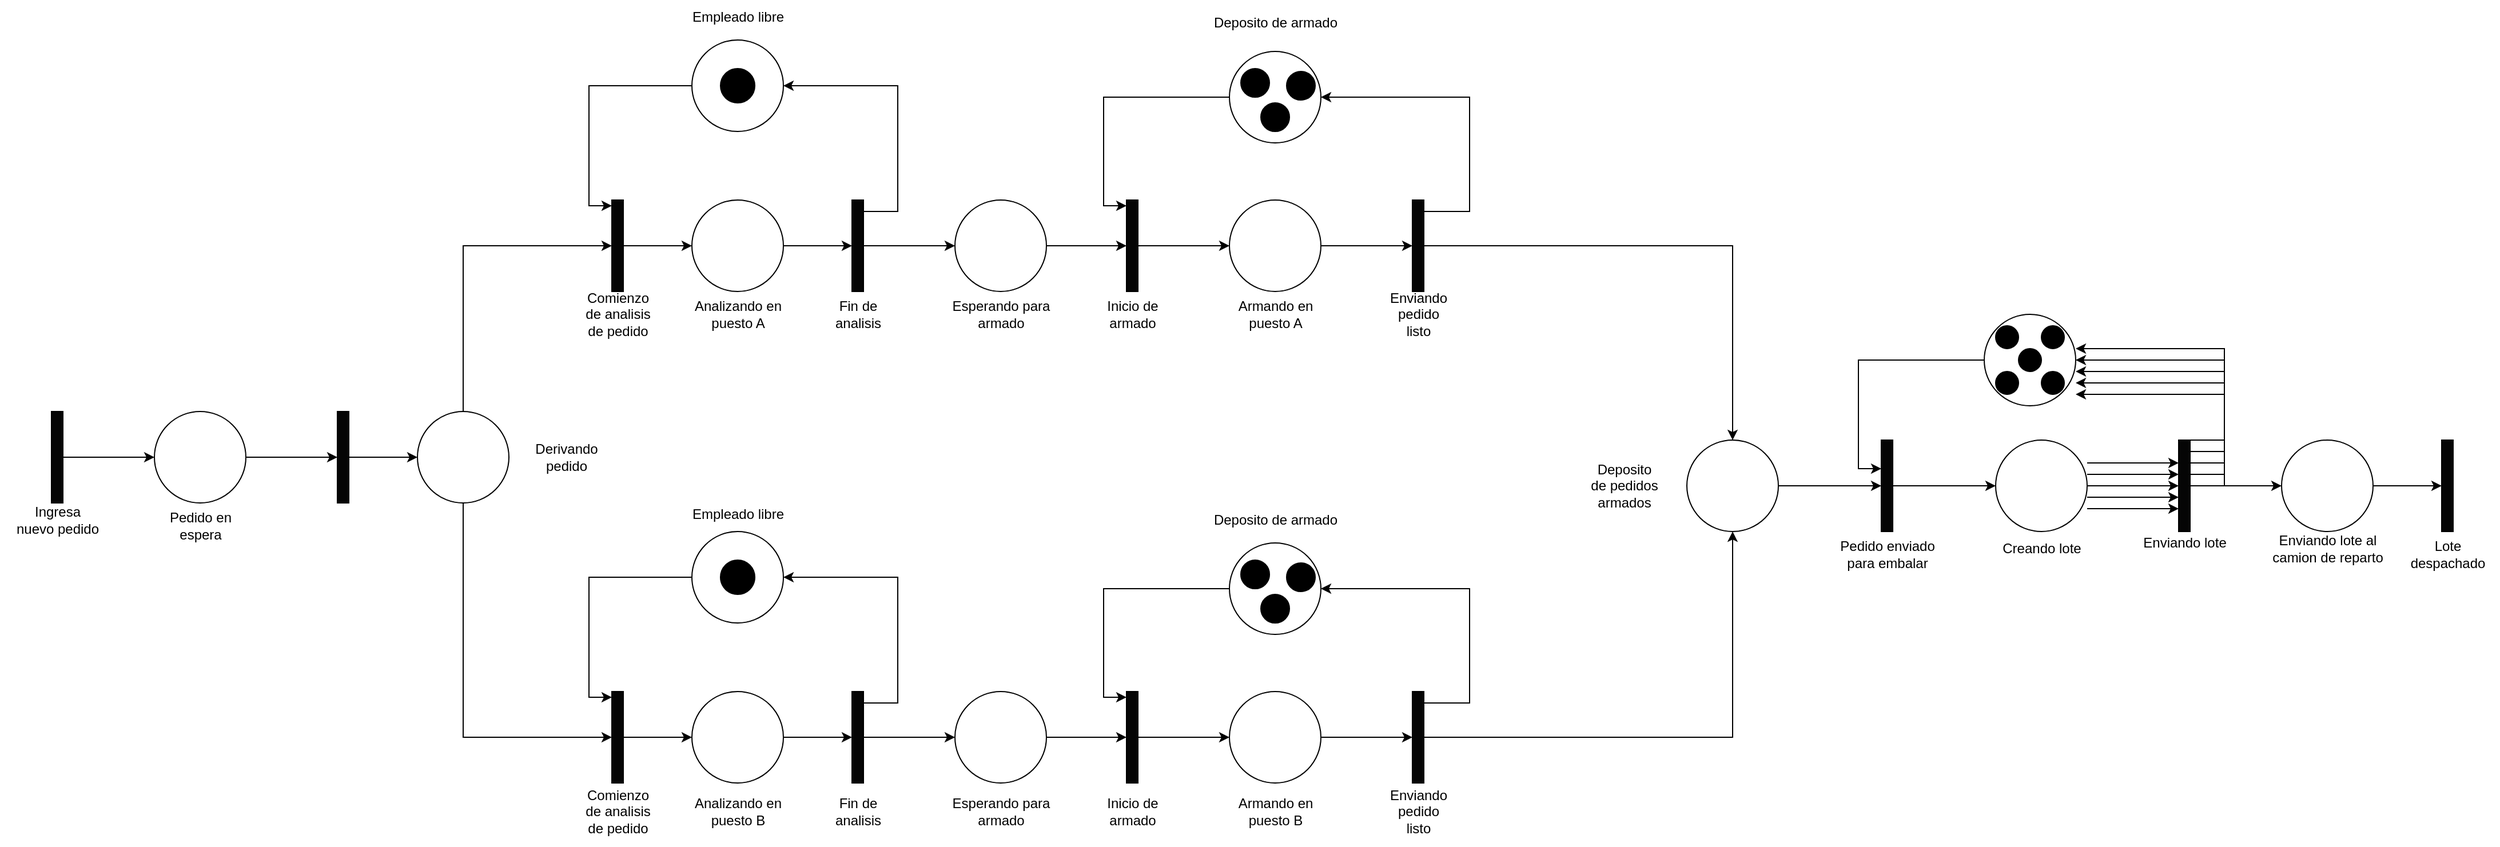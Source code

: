 <mxfile version="24.8.3">
  <diagram name="Page-1" id="ZLIr2dGa3FI1vkI3QF5f">
    <mxGraphModel dx="2607" dy="1318" grid="1" gridSize="10" guides="1" tooltips="1" connect="1" arrows="1" fold="1" page="1" pageScale="1" pageWidth="1400" pageHeight="850" math="0" shadow="0">
      <root>
        <mxCell id="0" />
        <mxCell id="1" parent="0" />
        <mxCell id="7lzFp0Yg2v_CefDAZ_hL-3" value="" style="edgeStyle=orthogonalEdgeStyle;rounded=0;orthogonalLoop=1;jettySize=auto;html=1;curved=0;" edge="1" parent="1" source="7lzFp0Yg2v_CefDAZ_hL-1" target="7lzFp0Yg2v_CefDAZ_hL-2">
          <mxGeometry relative="1" as="geometry" />
        </mxCell>
        <mxCell id="7lzFp0Yg2v_CefDAZ_hL-1" value="" style="html=1;points=[[0,0,0,0,5],[0,1,0,0,-5],[1,0,0,0,5],[1,1,0,0,-5]];perimeter=orthogonalPerimeter;outlineConnect=0;targetShapes=umlLifeline;portConstraint=eastwest;newEdgeStyle={&quot;curved&quot;:0,&quot;rounded&quot;:0};fillColor=#050505;" vertex="1" parent="1">
          <mxGeometry x="365" y="410" width="10" height="80" as="geometry" />
        </mxCell>
        <mxCell id="7lzFp0Yg2v_CefDAZ_hL-5" value="" style="edgeStyle=orthogonalEdgeStyle;rounded=0;orthogonalLoop=1;jettySize=auto;html=1;" edge="1" parent="1" source="7lzFp0Yg2v_CefDAZ_hL-2" target="7lzFp0Yg2v_CefDAZ_hL-4">
          <mxGeometry relative="1" as="geometry" />
        </mxCell>
        <mxCell id="7lzFp0Yg2v_CefDAZ_hL-2" value="" style="ellipse;whiteSpace=wrap;html=1;aspect=fixed;" vertex="1" parent="1">
          <mxGeometry x="455" y="410" width="80" height="80" as="geometry" />
        </mxCell>
        <mxCell id="7lzFp0Yg2v_CefDAZ_hL-9" value="" style="edgeStyle=orthogonalEdgeStyle;rounded=0;orthogonalLoop=1;jettySize=auto;html=1;curved=0;" edge="1" parent="1" source="7lzFp0Yg2v_CefDAZ_hL-4" target="7lzFp0Yg2v_CefDAZ_hL-6">
          <mxGeometry relative="1" as="geometry" />
        </mxCell>
        <mxCell id="7lzFp0Yg2v_CefDAZ_hL-4" value="" style="html=1;points=[[0,0,0,0,5],[0,1,0,0,-5],[1,0,0,0,5],[1,1,0,0,-5]];perimeter=orthogonalPerimeter;outlineConnect=0;targetShapes=umlLifeline;portConstraint=eastwest;newEdgeStyle={&quot;curved&quot;:0,&quot;rounded&quot;:0};fillColor=#050505;" vertex="1" parent="1">
          <mxGeometry x="615" y="410" width="10" height="80" as="geometry" />
        </mxCell>
        <mxCell id="7lzFp0Yg2v_CefDAZ_hL-109" style="edgeStyle=orthogonalEdgeStyle;rounded=0;orthogonalLoop=1;jettySize=auto;html=1;" edge="1" parent="1" source="7lzFp0Yg2v_CefDAZ_hL-6" target="7lzFp0Yg2v_CefDAZ_hL-45">
          <mxGeometry relative="1" as="geometry" />
        </mxCell>
        <mxCell id="7lzFp0Yg2v_CefDAZ_hL-110" style="edgeStyle=orthogonalEdgeStyle;rounded=0;orthogonalLoop=1;jettySize=auto;html=1;" edge="1" parent="1" source="7lzFp0Yg2v_CefDAZ_hL-6" target="7lzFp0Yg2v_CefDAZ_hL-11">
          <mxGeometry relative="1" as="geometry" />
        </mxCell>
        <mxCell id="7lzFp0Yg2v_CefDAZ_hL-6" value="" style="ellipse;whiteSpace=wrap;html=1;aspect=fixed;" vertex="1" parent="1">
          <mxGeometry x="685" y="410" width="80" height="80" as="geometry" />
        </mxCell>
        <mxCell id="7lzFp0Yg2v_CefDAZ_hL-10" value="" style="edgeStyle=orthogonalEdgeStyle;rounded=0;orthogonalLoop=1;jettySize=auto;html=1;curved=0;" edge="1" parent="1" source="7lzFp0Yg2v_CefDAZ_hL-11" target="7lzFp0Yg2v_CefDAZ_hL-12">
          <mxGeometry relative="1" as="geometry" />
        </mxCell>
        <mxCell id="7lzFp0Yg2v_CefDAZ_hL-11" value="" style="html=1;points=[[0,0,0,0,5],[0,1,0,0,-5],[1,0,0,0,5],[1,1,0,0,-5]];perimeter=orthogonalPerimeter;outlineConnect=0;targetShapes=umlLifeline;portConstraint=eastwest;newEdgeStyle={&quot;curved&quot;:0,&quot;rounded&quot;:0};fillColor=#050505;" vertex="1" parent="1">
          <mxGeometry x="855" y="225" width="10" height="80" as="geometry" />
        </mxCell>
        <mxCell id="7lzFp0Yg2v_CefDAZ_hL-20" value="" style="edgeStyle=orthogonalEdgeStyle;rounded=0;orthogonalLoop=1;jettySize=auto;html=1;" edge="1" parent="1" source="7lzFp0Yg2v_CefDAZ_hL-12" target="7lzFp0Yg2v_CefDAZ_hL-19">
          <mxGeometry relative="1" as="geometry" />
        </mxCell>
        <mxCell id="7lzFp0Yg2v_CefDAZ_hL-12" value="" style="ellipse;whiteSpace=wrap;html=1;aspect=fixed;" vertex="1" parent="1">
          <mxGeometry x="925" y="225" width="80" height="80" as="geometry" />
        </mxCell>
        <mxCell id="7lzFp0Yg2v_CefDAZ_hL-23" style="edgeStyle=orthogonalEdgeStyle;rounded=0;orthogonalLoop=1;jettySize=auto;html=1;curved=0;entryX=1;entryY=0.5;entryDx=0;entryDy=0;" edge="1" parent="1" source="7lzFp0Yg2v_CefDAZ_hL-19" target="7lzFp0Yg2v_CefDAZ_hL-21">
          <mxGeometry relative="1" as="geometry">
            <Array as="points">
              <mxPoint x="1105" y="235" />
              <mxPoint x="1105" y="125" />
            </Array>
          </mxGeometry>
        </mxCell>
        <mxCell id="7lzFp0Yg2v_CefDAZ_hL-26" value="" style="edgeStyle=orthogonalEdgeStyle;rounded=0;orthogonalLoop=1;jettySize=auto;html=1;curved=0;" edge="1" parent="1" source="7lzFp0Yg2v_CefDAZ_hL-19" target="7lzFp0Yg2v_CefDAZ_hL-25">
          <mxGeometry relative="1" as="geometry" />
        </mxCell>
        <mxCell id="7lzFp0Yg2v_CefDAZ_hL-19" value="" style="html=1;points=[[0,0,0,0,5],[0,1,0,0,-5],[1,0,0,0,5],[1,1,0,0,-5]];perimeter=orthogonalPerimeter;outlineConnect=0;targetShapes=umlLifeline;portConstraint=eastwest;newEdgeStyle={&quot;curved&quot;:0,&quot;rounded&quot;:0};fillColor=#050505;" vertex="1" parent="1">
          <mxGeometry x="1065" y="225" width="10" height="80" as="geometry" />
        </mxCell>
        <mxCell id="7lzFp0Yg2v_CefDAZ_hL-21" value="" style="ellipse;whiteSpace=wrap;html=1;aspect=fixed;" vertex="1" parent="1">
          <mxGeometry x="925" y="85" width="80" height="80" as="geometry" />
        </mxCell>
        <mxCell id="7lzFp0Yg2v_CefDAZ_hL-22" value="" style="ellipse;whiteSpace=wrap;html=1;aspect=fixed;fillColor=#000000;" vertex="1" parent="1">
          <mxGeometry x="950" y="110" width="30" height="30" as="geometry" />
        </mxCell>
        <mxCell id="7lzFp0Yg2v_CefDAZ_hL-24" style="edgeStyle=orthogonalEdgeStyle;rounded=0;orthogonalLoop=1;jettySize=auto;html=1;entryX=0;entryY=0;entryDx=0;entryDy=5;entryPerimeter=0;" edge="1" parent="1" source="7lzFp0Yg2v_CefDAZ_hL-21" target="7lzFp0Yg2v_CefDAZ_hL-11">
          <mxGeometry relative="1" as="geometry">
            <Array as="points">
              <mxPoint x="835" y="125" />
              <mxPoint x="835" y="230" />
            </Array>
          </mxGeometry>
        </mxCell>
        <mxCell id="7lzFp0Yg2v_CefDAZ_hL-28" value="" style="edgeStyle=orthogonalEdgeStyle;rounded=0;orthogonalLoop=1;jettySize=auto;html=1;" edge="1" parent="1" source="7lzFp0Yg2v_CefDAZ_hL-25" target="7lzFp0Yg2v_CefDAZ_hL-27">
          <mxGeometry relative="1" as="geometry" />
        </mxCell>
        <mxCell id="7lzFp0Yg2v_CefDAZ_hL-25" value="" style="ellipse;whiteSpace=wrap;html=1;aspect=fixed;" vertex="1" parent="1">
          <mxGeometry x="1155" y="225" width="80" height="80" as="geometry" />
        </mxCell>
        <mxCell id="7lzFp0Yg2v_CefDAZ_hL-30" value="" style="edgeStyle=orthogonalEdgeStyle;rounded=0;orthogonalLoop=1;jettySize=auto;html=1;curved=0;" edge="1" parent="1" source="7lzFp0Yg2v_CefDAZ_hL-27" target="7lzFp0Yg2v_CefDAZ_hL-29">
          <mxGeometry relative="1" as="geometry" />
        </mxCell>
        <mxCell id="7lzFp0Yg2v_CefDAZ_hL-27" value="" style="html=1;points=[[0,0,0,0,5],[0,1,0,0,-5],[1,0,0,0,5],[1,1,0,0,-5]];perimeter=orthogonalPerimeter;outlineConnect=0;targetShapes=umlLifeline;portConstraint=eastwest;newEdgeStyle={&quot;curved&quot;:0,&quot;rounded&quot;:0};fillColor=#050505;" vertex="1" parent="1">
          <mxGeometry x="1305" y="225" width="10" height="80" as="geometry" />
        </mxCell>
        <mxCell id="7lzFp0Yg2v_CefDAZ_hL-32" value="" style="edgeStyle=orthogonalEdgeStyle;rounded=0;orthogonalLoop=1;jettySize=auto;html=1;" edge="1" parent="1" source="7lzFp0Yg2v_CefDAZ_hL-29" target="7lzFp0Yg2v_CefDAZ_hL-31">
          <mxGeometry relative="1" as="geometry" />
        </mxCell>
        <mxCell id="7lzFp0Yg2v_CefDAZ_hL-29" value="" style="ellipse;whiteSpace=wrap;html=1;aspect=fixed;" vertex="1" parent="1">
          <mxGeometry x="1395" y="225" width="80" height="80" as="geometry" />
        </mxCell>
        <mxCell id="7lzFp0Yg2v_CefDAZ_hL-36" style="edgeStyle=orthogonalEdgeStyle;rounded=0;orthogonalLoop=1;jettySize=auto;html=1;curved=0;entryX=1;entryY=0.5;entryDx=0;entryDy=0;" edge="1" parent="1" source="7lzFp0Yg2v_CefDAZ_hL-31" target="7lzFp0Yg2v_CefDAZ_hL-34">
          <mxGeometry relative="1" as="geometry">
            <Array as="points">
              <mxPoint x="1605" y="235" />
              <mxPoint x="1605" y="135" />
            </Array>
          </mxGeometry>
        </mxCell>
        <mxCell id="7lzFp0Yg2v_CefDAZ_hL-43" value="" style="edgeStyle=orthogonalEdgeStyle;rounded=0;orthogonalLoop=1;jettySize=auto;html=1;curved=0;entryX=0.5;entryY=0;entryDx=0;entryDy=0;" edge="1" parent="1" source="7lzFp0Yg2v_CefDAZ_hL-31" target="7lzFp0Yg2v_CefDAZ_hL-68">
          <mxGeometry relative="1" as="geometry">
            <mxPoint x="1645" y="265" as="targetPoint" />
          </mxGeometry>
        </mxCell>
        <mxCell id="7lzFp0Yg2v_CefDAZ_hL-31" value="" style="html=1;points=[[0,0,0,0,5],[0,1,0,0,-5],[1,0,0,0,5],[1,1,0,0,-5]];perimeter=orthogonalPerimeter;outlineConnect=0;targetShapes=umlLifeline;portConstraint=eastwest;newEdgeStyle={&quot;curved&quot;:0,&quot;rounded&quot;:0};fillColor=#050505;" vertex="1" parent="1">
          <mxGeometry x="1555" y="225" width="10" height="80" as="geometry" />
        </mxCell>
        <mxCell id="7lzFp0Yg2v_CefDAZ_hL-34" value="" style="ellipse;whiteSpace=wrap;html=1;aspect=fixed;" vertex="1" parent="1">
          <mxGeometry x="1395" y="95" width="80" height="80" as="geometry" />
        </mxCell>
        <mxCell id="7lzFp0Yg2v_CefDAZ_hL-35" style="edgeStyle=orthogonalEdgeStyle;rounded=0;orthogonalLoop=1;jettySize=auto;html=1;entryX=0;entryY=0;entryDx=0;entryDy=5;entryPerimeter=0;" edge="1" parent="1" source="7lzFp0Yg2v_CefDAZ_hL-34" target="7lzFp0Yg2v_CefDAZ_hL-27">
          <mxGeometry relative="1" as="geometry">
            <Array as="points">
              <mxPoint x="1285" y="135" />
              <mxPoint x="1285" y="230" />
            </Array>
          </mxGeometry>
        </mxCell>
        <mxCell id="7lzFp0Yg2v_CefDAZ_hL-39" value="" style="ellipse;whiteSpace=wrap;html=1;aspect=fixed;fillColor=#000000;" vertex="1" parent="1">
          <mxGeometry x="1405" y="110" width="25" height="25" as="geometry" />
        </mxCell>
        <mxCell id="7lzFp0Yg2v_CefDAZ_hL-40" value="" style="ellipse;whiteSpace=wrap;html=1;aspect=fixed;fillColor=#000000;" vertex="1" parent="1">
          <mxGeometry x="1445" y="112.5" width="25" height="25" as="geometry" />
        </mxCell>
        <mxCell id="7lzFp0Yg2v_CefDAZ_hL-41" value="" style="ellipse;whiteSpace=wrap;html=1;aspect=fixed;fillColor=#000000;" vertex="1" parent="1">
          <mxGeometry x="1422.5" y="140" width="25" height="25" as="geometry" />
        </mxCell>
        <mxCell id="7lzFp0Yg2v_CefDAZ_hL-44" value="" style="edgeStyle=orthogonalEdgeStyle;rounded=0;orthogonalLoop=1;jettySize=auto;html=1;curved=0;" edge="1" parent="1" source="7lzFp0Yg2v_CefDAZ_hL-45" target="7lzFp0Yg2v_CefDAZ_hL-47">
          <mxGeometry relative="1" as="geometry" />
        </mxCell>
        <mxCell id="7lzFp0Yg2v_CefDAZ_hL-45" value="" style="html=1;points=[[0,0,0,0,5],[0,1,0,0,-5],[1,0,0,0,5],[1,1,0,0,-5]];perimeter=orthogonalPerimeter;outlineConnect=0;targetShapes=umlLifeline;portConstraint=eastwest;newEdgeStyle={&quot;curved&quot;:0,&quot;rounded&quot;:0};fillColor=#050505;" vertex="1" parent="1">
          <mxGeometry x="855" y="655" width="10" height="80" as="geometry" />
        </mxCell>
        <mxCell id="7lzFp0Yg2v_CefDAZ_hL-46" value="" style="edgeStyle=orthogonalEdgeStyle;rounded=0;orthogonalLoop=1;jettySize=auto;html=1;" edge="1" parent="1" source="7lzFp0Yg2v_CefDAZ_hL-47" target="7lzFp0Yg2v_CefDAZ_hL-50">
          <mxGeometry relative="1" as="geometry" />
        </mxCell>
        <mxCell id="7lzFp0Yg2v_CefDAZ_hL-47" value="" style="ellipse;whiteSpace=wrap;html=1;aspect=fixed;" vertex="1" parent="1">
          <mxGeometry x="925" y="655" width="80" height="80" as="geometry" />
        </mxCell>
        <mxCell id="7lzFp0Yg2v_CefDAZ_hL-48" style="edgeStyle=orthogonalEdgeStyle;rounded=0;orthogonalLoop=1;jettySize=auto;html=1;curved=0;entryX=1;entryY=0.5;entryDx=0;entryDy=0;" edge="1" parent="1" source="7lzFp0Yg2v_CefDAZ_hL-50" target="7lzFp0Yg2v_CefDAZ_hL-51">
          <mxGeometry relative="1" as="geometry">
            <Array as="points">
              <mxPoint x="1105" y="665" />
              <mxPoint x="1105" y="555" />
            </Array>
          </mxGeometry>
        </mxCell>
        <mxCell id="7lzFp0Yg2v_CefDAZ_hL-49" value="" style="edgeStyle=orthogonalEdgeStyle;rounded=0;orthogonalLoop=1;jettySize=auto;html=1;curved=0;" edge="1" parent="1" source="7lzFp0Yg2v_CefDAZ_hL-50" target="7lzFp0Yg2v_CefDAZ_hL-55">
          <mxGeometry relative="1" as="geometry" />
        </mxCell>
        <mxCell id="7lzFp0Yg2v_CefDAZ_hL-50" value="" style="html=1;points=[[0,0,0,0,5],[0,1,0,0,-5],[1,0,0,0,5],[1,1,0,0,-5]];perimeter=orthogonalPerimeter;outlineConnect=0;targetShapes=umlLifeline;portConstraint=eastwest;newEdgeStyle={&quot;curved&quot;:0,&quot;rounded&quot;:0};fillColor=#050505;" vertex="1" parent="1">
          <mxGeometry x="1065" y="655" width="10" height="80" as="geometry" />
        </mxCell>
        <mxCell id="7lzFp0Yg2v_CefDAZ_hL-51" value="" style="ellipse;whiteSpace=wrap;html=1;aspect=fixed;" vertex="1" parent="1">
          <mxGeometry x="925" y="515" width="80" height="80" as="geometry" />
        </mxCell>
        <mxCell id="7lzFp0Yg2v_CefDAZ_hL-52" value="" style="ellipse;whiteSpace=wrap;html=1;aspect=fixed;fillColor=#000000;" vertex="1" parent="1">
          <mxGeometry x="950" y="540" width="30" height="30" as="geometry" />
        </mxCell>
        <mxCell id="7lzFp0Yg2v_CefDAZ_hL-53" style="edgeStyle=orthogonalEdgeStyle;rounded=0;orthogonalLoop=1;jettySize=auto;html=1;entryX=0;entryY=0;entryDx=0;entryDy=5;entryPerimeter=0;" edge="1" parent="1" source="7lzFp0Yg2v_CefDAZ_hL-51" target="7lzFp0Yg2v_CefDAZ_hL-45">
          <mxGeometry relative="1" as="geometry">
            <Array as="points">
              <mxPoint x="835" y="555" />
              <mxPoint x="835" y="660" />
            </Array>
          </mxGeometry>
        </mxCell>
        <mxCell id="7lzFp0Yg2v_CefDAZ_hL-54" value="" style="edgeStyle=orthogonalEdgeStyle;rounded=0;orthogonalLoop=1;jettySize=auto;html=1;" edge="1" parent="1" source="7lzFp0Yg2v_CefDAZ_hL-55" target="7lzFp0Yg2v_CefDAZ_hL-57">
          <mxGeometry relative="1" as="geometry" />
        </mxCell>
        <mxCell id="7lzFp0Yg2v_CefDAZ_hL-55" value="" style="ellipse;whiteSpace=wrap;html=1;aspect=fixed;" vertex="1" parent="1">
          <mxGeometry x="1155" y="655" width="80" height="80" as="geometry" />
        </mxCell>
        <mxCell id="7lzFp0Yg2v_CefDAZ_hL-56" value="" style="edgeStyle=orthogonalEdgeStyle;rounded=0;orthogonalLoop=1;jettySize=auto;html=1;curved=0;" edge="1" parent="1" source="7lzFp0Yg2v_CefDAZ_hL-57" target="7lzFp0Yg2v_CefDAZ_hL-59">
          <mxGeometry relative="1" as="geometry" />
        </mxCell>
        <mxCell id="7lzFp0Yg2v_CefDAZ_hL-57" value="" style="html=1;points=[[0,0,0,0,5],[0,1,0,0,-5],[1,0,0,0,5],[1,1,0,0,-5]];perimeter=orthogonalPerimeter;outlineConnect=0;targetShapes=umlLifeline;portConstraint=eastwest;newEdgeStyle={&quot;curved&quot;:0,&quot;rounded&quot;:0};fillColor=#050505;" vertex="1" parent="1">
          <mxGeometry x="1305" y="655" width="10" height="80" as="geometry" />
        </mxCell>
        <mxCell id="7lzFp0Yg2v_CefDAZ_hL-58" value="" style="edgeStyle=orthogonalEdgeStyle;rounded=0;orthogonalLoop=1;jettySize=auto;html=1;" edge="1" parent="1" source="7lzFp0Yg2v_CefDAZ_hL-59" target="7lzFp0Yg2v_CefDAZ_hL-62">
          <mxGeometry relative="1" as="geometry" />
        </mxCell>
        <mxCell id="7lzFp0Yg2v_CefDAZ_hL-59" value="" style="ellipse;whiteSpace=wrap;html=1;aspect=fixed;" vertex="1" parent="1">
          <mxGeometry x="1395" y="655" width="80" height="80" as="geometry" />
        </mxCell>
        <mxCell id="7lzFp0Yg2v_CefDAZ_hL-60" style="edgeStyle=orthogonalEdgeStyle;rounded=0;orthogonalLoop=1;jettySize=auto;html=1;curved=0;entryX=1;entryY=0.5;entryDx=0;entryDy=0;" edge="1" parent="1" source="7lzFp0Yg2v_CefDAZ_hL-62" target="7lzFp0Yg2v_CefDAZ_hL-63">
          <mxGeometry relative="1" as="geometry">
            <Array as="points">
              <mxPoint x="1605" y="665" />
              <mxPoint x="1605" y="565" />
            </Array>
          </mxGeometry>
        </mxCell>
        <mxCell id="7lzFp0Yg2v_CefDAZ_hL-61" value="" style="edgeStyle=orthogonalEdgeStyle;rounded=0;orthogonalLoop=1;jettySize=auto;html=1;curved=0;" edge="1" parent="1" source="7lzFp0Yg2v_CefDAZ_hL-62" target="7lzFp0Yg2v_CefDAZ_hL-68">
          <mxGeometry relative="1" as="geometry" />
        </mxCell>
        <mxCell id="7lzFp0Yg2v_CefDAZ_hL-62" value="" style="html=1;points=[[0,0,0,0,5],[0,1,0,0,-5],[1,0,0,0,5],[1,1,0,0,-5]];perimeter=orthogonalPerimeter;outlineConnect=0;targetShapes=umlLifeline;portConstraint=eastwest;newEdgeStyle={&quot;curved&quot;:0,&quot;rounded&quot;:0};fillColor=#050505;" vertex="1" parent="1">
          <mxGeometry x="1555" y="655" width="10" height="80" as="geometry" />
        </mxCell>
        <mxCell id="7lzFp0Yg2v_CefDAZ_hL-63" value="" style="ellipse;whiteSpace=wrap;html=1;aspect=fixed;" vertex="1" parent="1">
          <mxGeometry x="1395" y="525" width="80" height="80" as="geometry" />
        </mxCell>
        <mxCell id="7lzFp0Yg2v_CefDAZ_hL-64" style="edgeStyle=orthogonalEdgeStyle;rounded=0;orthogonalLoop=1;jettySize=auto;html=1;entryX=0;entryY=0;entryDx=0;entryDy=5;entryPerimeter=0;" edge="1" parent="1" source="7lzFp0Yg2v_CefDAZ_hL-63" target="7lzFp0Yg2v_CefDAZ_hL-57">
          <mxGeometry relative="1" as="geometry">
            <Array as="points">
              <mxPoint x="1285" y="565" />
              <mxPoint x="1285" y="660" />
            </Array>
          </mxGeometry>
        </mxCell>
        <mxCell id="7lzFp0Yg2v_CefDAZ_hL-65" value="" style="ellipse;whiteSpace=wrap;html=1;aspect=fixed;fillColor=#000000;" vertex="1" parent="1">
          <mxGeometry x="1405" y="540" width="25" height="25" as="geometry" />
        </mxCell>
        <mxCell id="7lzFp0Yg2v_CefDAZ_hL-66" value="" style="ellipse;whiteSpace=wrap;html=1;aspect=fixed;fillColor=#000000;" vertex="1" parent="1">
          <mxGeometry x="1445" y="542.5" width="25" height="25" as="geometry" />
        </mxCell>
        <mxCell id="7lzFp0Yg2v_CefDAZ_hL-67" value="" style="ellipse;whiteSpace=wrap;html=1;aspect=fixed;fillColor=#000000;" vertex="1" parent="1">
          <mxGeometry x="1422.5" y="570" width="25" height="25" as="geometry" />
        </mxCell>
        <mxCell id="7lzFp0Yg2v_CefDAZ_hL-71" value="" style="edgeStyle=orthogonalEdgeStyle;rounded=0;orthogonalLoop=1;jettySize=auto;html=1;" edge="1" parent="1" source="7lzFp0Yg2v_CefDAZ_hL-68" target="7lzFp0Yg2v_CefDAZ_hL-69">
          <mxGeometry relative="1" as="geometry" />
        </mxCell>
        <mxCell id="7lzFp0Yg2v_CefDAZ_hL-68" value="" style="ellipse;whiteSpace=wrap;html=1;aspect=fixed;" vertex="1" parent="1">
          <mxGeometry x="1795" y="435" width="80" height="80" as="geometry" />
        </mxCell>
        <mxCell id="7lzFp0Yg2v_CefDAZ_hL-88" value="" style="edgeStyle=orthogonalEdgeStyle;rounded=0;orthogonalLoop=1;jettySize=auto;html=1;curved=0;" edge="1" parent="1" source="7lzFp0Yg2v_CefDAZ_hL-69" target="7lzFp0Yg2v_CefDAZ_hL-86">
          <mxGeometry relative="1" as="geometry" />
        </mxCell>
        <mxCell id="7lzFp0Yg2v_CefDAZ_hL-69" value="" style="html=1;points=[[0,0,0,0,5],[0,1,0,0,-5],[1,0,0,0,5],[1,1,0,0,-5]];perimeter=orthogonalPerimeter;outlineConnect=0;targetShapes=umlLifeline;portConstraint=eastwest;newEdgeStyle={&quot;curved&quot;:0,&quot;rounded&quot;:0};fillColor=#050505;" vertex="1" parent="1">
          <mxGeometry x="1965" y="435" width="10" height="80" as="geometry" />
        </mxCell>
        <mxCell id="7lzFp0Yg2v_CefDAZ_hL-80" value="" style="ellipse;whiteSpace=wrap;html=1;aspect=fixed;" vertex="1" parent="1">
          <mxGeometry x="2055" y="325" width="80" height="80" as="geometry" />
        </mxCell>
        <mxCell id="7lzFp0Yg2v_CefDAZ_hL-81" style="edgeStyle=orthogonalEdgeStyle;rounded=0;orthogonalLoop=1;jettySize=auto;html=1;entryX=0;entryY=0;entryDx=0;entryDy=5;entryPerimeter=0;" edge="1" parent="1" source="7lzFp0Yg2v_CefDAZ_hL-80">
          <mxGeometry relative="1" as="geometry">
            <mxPoint x="1965" y="460" as="targetPoint" />
            <Array as="points">
              <mxPoint x="1945" y="365" />
              <mxPoint x="1945" y="460" />
            </Array>
          </mxGeometry>
        </mxCell>
        <mxCell id="7lzFp0Yg2v_CefDAZ_hL-83" value="" style="ellipse;whiteSpace=wrap;html=1;aspect=fixed;fillColor=#000000;" vertex="1" parent="1">
          <mxGeometry x="2065" y="335" width="20" height="20" as="geometry" />
        </mxCell>
        <mxCell id="7lzFp0Yg2v_CefDAZ_hL-89" value="" style="edgeStyle=orthogonalEdgeStyle;rounded=0;orthogonalLoop=1;jettySize=auto;html=1;" edge="1" parent="1" source="7lzFp0Yg2v_CefDAZ_hL-86" target="7lzFp0Yg2v_CefDAZ_hL-85">
          <mxGeometry relative="1" as="geometry" />
        </mxCell>
        <mxCell id="7lzFp0Yg2v_CefDAZ_hL-86" value="" style="ellipse;whiteSpace=wrap;html=1;aspect=fixed;" vertex="1" parent="1">
          <mxGeometry x="2065" y="435" width="80" height="80" as="geometry" />
        </mxCell>
        <mxCell id="7lzFp0Yg2v_CefDAZ_hL-90" style="edgeStyle=orthogonalEdgeStyle;rounded=0;orthogonalLoop=1;jettySize=auto;html=1;curved=0;entryX=1;entryY=0.5;entryDx=0;entryDy=0;" edge="1" parent="1" source="7lzFp0Yg2v_CefDAZ_hL-85" target="7lzFp0Yg2v_CefDAZ_hL-80">
          <mxGeometry relative="1" as="geometry">
            <Array as="points">
              <mxPoint x="2265" y="445" />
              <mxPoint x="2265" y="365" />
            </Array>
          </mxGeometry>
        </mxCell>
        <mxCell id="7lzFp0Yg2v_CefDAZ_hL-92" value="" style="edgeStyle=orthogonalEdgeStyle;rounded=0;orthogonalLoop=1;jettySize=auto;html=1;curved=0;" edge="1" parent="1" source="7lzFp0Yg2v_CefDAZ_hL-85" target="7lzFp0Yg2v_CefDAZ_hL-91">
          <mxGeometry relative="1" as="geometry" />
        </mxCell>
        <mxCell id="7lzFp0Yg2v_CefDAZ_hL-85" value="" style="html=1;points=[[0,0,0,0,5],[0,1,0,0,-5],[1,0,0,0,5],[1,1,0,0,-5]];perimeter=orthogonalPerimeter;outlineConnect=0;targetShapes=umlLifeline;portConstraint=eastwest;newEdgeStyle={&quot;curved&quot;:0,&quot;rounded&quot;:0};fillColor=#050505;" vertex="1" parent="1">
          <mxGeometry x="2225" y="435" width="10" height="80" as="geometry" />
        </mxCell>
        <mxCell id="7lzFp0Yg2v_CefDAZ_hL-94" value="" style="edgeStyle=orthogonalEdgeStyle;rounded=0;orthogonalLoop=1;jettySize=auto;html=1;" edge="1" parent="1" source="7lzFp0Yg2v_CefDAZ_hL-91" target="7lzFp0Yg2v_CefDAZ_hL-93">
          <mxGeometry relative="1" as="geometry" />
        </mxCell>
        <mxCell id="7lzFp0Yg2v_CefDAZ_hL-91" value="" style="ellipse;whiteSpace=wrap;html=1;aspect=fixed;" vertex="1" parent="1">
          <mxGeometry x="2315" y="435" width="80" height="80" as="geometry" />
        </mxCell>
        <mxCell id="7lzFp0Yg2v_CefDAZ_hL-93" value="" style="html=1;points=[[0,0,0,0,5],[0,1,0,0,-5],[1,0,0,0,5],[1,1,0,0,-5]];perimeter=orthogonalPerimeter;outlineConnect=0;targetShapes=umlLifeline;portConstraint=eastwest;newEdgeStyle={&quot;curved&quot;:0,&quot;rounded&quot;:0};fillColor=#050505;" vertex="1" parent="1">
          <mxGeometry x="2455" y="435" width="10" height="80" as="geometry" />
        </mxCell>
        <mxCell id="7lzFp0Yg2v_CefDAZ_hL-96" value="" style="ellipse;whiteSpace=wrap;html=1;aspect=fixed;fillColor=#000000;" vertex="1" parent="1">
          <mxGeometry x="2105" y="335" width="20" height="20" as="geometry" />
        </mxCell>
        <mxCell id="7lzFp0Yg2v_CefDAZ_hL-97" value="" style="ellipse;whiteSpace=wrap;html=1;aspect=fixed;fillColor=#000000;" vertex="1" parent="1">
          <mxGeometry x="2065" y="375" width="20" height="20" as="geometry" />
        </mxCell>
        <mxCell id="7lzFp0Yg2v_CefDAZ_hL-98" value="" style="ellipse;whiteSpace=wrap;html=1;aspect=fixed;fillColor=#000000;" vertex="1" parent="1">
          <mxGeometry x="2085" y="355" width="20" height="20" as="geometry" />
        </mxCell>
        <mxCell id="7lzFp0Yg2v_CefDAZ_hL-99" value="" style="ellipse;whiteSpace=wrap;html=1;aspect=fixed;fillColor=#000000;" vertex="1" parent="1">
          <mxGeometry x="2105" y="375" width="20" height="20" as="geometry" />
        </mxCell>
        <mxCell id="7lzFp0Yg2v_CefDAZ_hL-100" style="edgeStyle=orthogonalEdgeStyle;rounded=0;orthogonalLoop=1;jettySize=auto;html=1;curved=0;entryX=1;entryY=0.5;entryDx=0;entryDy=0;" edge="1" parent="1">
          <mxGeometry relative="1" as="geometry">
            <mxPoint x="2235" y="455" as="sourcePoint" />
            <mxPoint x="2135" y="375" as="targetPoint" />
            <Array as="points">
              <mxPoint x="2265" y="455" />
              <mxPoint x="2265" y="375" />
            </Array>
          </mxGeometry>
        </mxCell>
        <mxCell id="7lzFp0Yg2v_CefDAZ_hL-101" style="edgeStyle=orthogonalEdgeStyle;rounded=0;orthogonalLoop=1;jettySize=auto;html=1;curved=0;entryX=1;entryY=0.5;entryDx=0;entryDy=0;" edge="1" parent="1">
          <mxGeometry relative="1" as="geometry">
            <mxPoint x="2235" y="435" as="sourcePoint" />
            <mxPoint x="2135" y="355" as="targetPoint" />
            <Array as="points">
              <mxPoint x="2265" y="435" />
              <mxPoint x="2265" y="355" />
            </Array>
          </mxGeometry>
        </mxCell>
        <mxCell id="7lzFp0Yg2v_CefDAZ_hL-102" style="edgeStyle=orthogonalEdgeStyle;rounded=0;orthogonalLoop=1;jettySize=auto;html=1;curved=0;entryX=1;entryY=0.5;entryDx=0;entryDy=0;" edge="1" parent="1">
          <mxGeometry relative="1" as="geometry">
            <mxPoint x="2235" y="465" as="sourcePoint" />
            <mxPoint x="2135" y="385" as="targetPoint" />
            <Array as="points">
              <mxPoint x="2265" y="465" />
              <mxPoint x="2265" y="385" />
            </Array>
          </mxGeometry>
        </mxCell>
        <mxCell id="7lzFp0Yg2v_CefDAZ_hL-103" style="edgeStyle=orthogonalEdgeStyle;rounded=0;orthogonalLoop=1;jettySize=auto;html=1;curved=0;entryX=1;entryY=0.5;entryDx=0;entryDy=0;" edge="1" parent="1">
          <mxGeometry relative="1" as="geometry">
            <mxPoint x="2235" y="475" as="sourcePoint" />
            <mxPoint x="2135" y="395" as="targetPoint" />
            <Array as="points">
              <mxPoint x="2265" y="475" />
              <mxPoint x="2265" y="395" />
            </Array>
          </mxGeometry>
        </mxCell>
        <mxCell id="7lzFp0Yg2v_CefDAZ_hL-104" value="" style="edgeStyle=orthogonalEdgeStyle;rounded=0;orthogonalLoop=1;jettySize=auto;html=1;" edge="1" parent="1">
          <mxGeometry relative="1" as="geometry">
            <mxPoint x="2145" y="485" as="sourcePoint" />
            <mxPoint x="2225" y="485" as="targetPoint" />
          </mxGeometry>
        </mxCell>
        <mxCell id="7lzFp0Yg2v_CefDAZ_hL-105" value="" style="edgeStyle=orthogonalEdgeStyle;rounded=0;orthogonalLoop=1;jettySize=auto;html=1;" edge="1" parent="1">
          <mxGeometry relative="1" as="geometry">
            <mxPoint x="2145" y="495" as="sourcePoint" />
            <mxPoint x="2225" y="495" as="targetPoint" />
          </mxGeometry>
        </mxCell>
        <mxCell id="7lzFp0Yg2v_CefDAZ_hL-106" value="" style="edgeStyle=orthogonalEdgeStyle;rounded=0;orthogonalLoop=1;jettySize=auto;html=1;" edge="1" parent="1">
          <mxGeometry relative="1" as="geometry">
            <mxPoint x="2145" y="465" as="sourcePoint" />
            <mxPoint x="2225" y="465" as="targetPoint" />
          </mxGeometry>
        </mxCell>
        <mxCell id="7lzFp0Yg2v_CefDAZ_hL-107" value="" style="edgeStyle=orthogonalEdgeStyle;rounded=0;orthogonalLoop=1;jettySize=auto;html=1;" edge="1" parent="1">
          <mxGeometry relative="1" as="geometry">
            <mxPoint x="2145" y="455" as="sourcePoint" />
            <mxPoint x="2225" y="455" as="targetPoint" />
          </mxGeometry>
        </mxCell>
        <mxCell id="7lzFp0Yg2v_CefDAZ_hL-111" value="&lt;div&gt;Ingresa&lt;/div&gt;&lt;div&gt;nuevo pedido&lt;br&gt;&lt;/div&gt;" style="text;html=1;align=center;verticalAlign=middle;resizable=0;points=[];autosize=1;strokeColor=none;fillColor=none;" vertex="1" parent="1">
          <mxGeometry x="320" y="485" width="100" height="40" as="geometry" />
        </mxCell>
        <mxCell id="7lzFp0Yg2v_CefDAZ_hL-112" value="&lt;div&gt;Pedido en&lt;/div&gt;&lt;div&gt;espera&lt;br&gt;&lt;/div&gt;" style="text;html=1;align=center;verticalAlign=middle;resizable=0;points=[];autosize=1;strokeColor=none;fillColor=none;" vertex="1" parent="1">
          <mxGeometry x="455" y="490" width="80" height="40" as="geometry" />
        </mxCell>
        <mxCell id="7lzFp0Yg2v_CefDAZ_hL-113" value="&lt;div&gt;Derivando&lt;/div&gt;&lt;div&gt;pedido&lt;br&gt;&lt;/div&gt;" style="text;html=1;align=center;verticalAlign=middle;resizable=0;points=[];autosize=1;strokeColor=none;fillColor=none;" vertex="1" parent="1">
          <mxGeometry x="775" y="430" width="80" height="40" as="geometry" />
        </mxCell>
        <mxCell id="7lzFp0Yg2v_CefDAZ_hL-114" value="&lt;div&gt;Comienzo&lt;/div&gt;&lt;div&gt;de analisis&lt;/div&gt;&lt;div&gt;de pedido&lt;br&gt;&lt;/div&gt;" style="text;html=1;align=center;verticalAlign=middle;resizable=0;points=[];autosize=1;strokeColor=none;fillColor=none;" vertex="1" parent="1">
          <mxGeometry x="820" y="295" width="80" height="60" as="geometry" />
        </mxCell>
        <mxCell id="7lzFp0Yg2v_CefDAZ_hL-115" value="&lt;div&gt;Analizando en &lt;br&gt;&lt;/div&gt;&lt;div&gt;puesto A&lt;br&gt;&lt;/div&gt;" style="text;html=1;align=center;verticalAlign=middle;resizable=0;points=[];autosize=1;strokeColor=none;fillColor=none;" vertex="1" parent="1">
          <mxGeometry x="915" y="305" width="100" height="40" as="geometry" />
        </mxCell>
        <mxCell id="7lzFp0Yg2v_CefDAZ_hL-116" value="&lt;div&gt;Fin de&lt;/div&gt;&lt;div&gt;analisis&lt;br&gt;&lt;/div&gt;" style="text;html=1;align=center;verticalAlign=middle;resizable=0;points=[];autosize=1;strokeColor=none;fillColor=none;" vertex="1" parent="1">
          <mxGeometry x="1035" y="305" width="70" height="40" as="geometry" />
        </mxCell>
        <mxCell id="7lzFp0Yg2v_CefDAZ_hL-117" value="Empleado libre" style="text;html=1;align=center;verticalAlign=middle;resizable=0;points=[];autosize=1;strokeColor=none;fillColor=none;" vertex="1" parent="1">
          <mxGeometry x="910" y="50" width="110" height="30" as="geometry" />
        </mxCell>
        <mxCell id="7lzFp0Yg2v_CefDAZ_hL-118" value="&lt;div&gt;Esperando para&lt;/div&gt;&lt;div&gt;armado&lt;br&gt;&lt;/div&gt;" style="text;html=1;align=center;verticalAlign=middle;resizable=0;points=[];autosize=1;strokeColor=none;fillColor=none;" vertex="1" parent="1">
          <mxGeometry x="1140" y="305" width="110" height="40" as="geometry" />
        </mxCell>
        <mxCell id="7lzFp0Yg2v_CefDAZ_hL-119" value="&lt;div&gt;Inicio de&lt;/div&gt;&lt;div&gt;armado&lt;br&gt;&lt;/div&gt;" style="text;html=1;align=center;verticalAlign=middle;resizable=0;points=[];autosize=1;strokeColor=none;fillColor=none;" vertex="1" parent="1">
          <mxGeometry x="1275" y="305" width="70" height="40" as="geometry" />
        </mxCell>
        <mxCell id="7lzFp0Yg2v_CefDAZ_hL-120" value="&lt;div&gt;Armando en &lt;br&gt;&lt;/div&gt;&lt;div&gt;puesto A&lt;br&gt;&lt;/div&gt;" style="text;html=1;align=center;verticalAlign=middle;resizable=0;points=[];autosize=1;strokeColor=none;fillColor=none;" vertex="1" parent="1">
          <mxGeometry x="1390" y="305" width="90" height="40" as="geometry" />
        </mxCell>
        <mxCell id="7lzFp0Yg2v_CefDAZ_hL-121" value="Deposito de armado" style="text;html=1;align=center;verticalAlign=middle;resizable=0;points=[];autosize=1;strokeColor=none;fillColor=none;" vertex="1" parent="1">
          <mxGeometry x="1365" y="55" width="140" height="30" as="geometry" />
        </mxCell>
        <mxCell id="7lzFp0Yg2v_CefDAZ_hL-122" value="&lt;div&gt;Enviando&lt;/div&gt;&lt;div&gt;pedido&lt;/div&gt;&lt;div&gt;listo&lt;br&gt;&lt;/div&gt;" style="text;html=1;align=center;verticalAlign=middle;resizable=0;points=[];autosize=1;strokeColor=none;fillColor=none;" vertex="1" parent="1">
          <mxGeometry x="1525" y="295" width="70" height="60" as="geometry" />
        </mxCell>
        <mxCell id="7lzFp0Yg2v_CefDAZ_hL-123" value="&lt;div&gt;Enviando&lt;/div&gt;&lt;div&gt;pedido&lt;/div&gt;&lt;div&gt;listo&lt;br&gt;&lt;/div&gt;" style="text;html=1;align=center;verticalAlign=middle;resizable=0;points=[];autosize=1;strokeColor=none;fillColor=none;" vertex="1" parent="1">
          <mxGeometry x="1525" y="730" width="70" height="60" as="geometry" />
        </mxCell>
        <mxCell id="7lzFp0Yg2v_CefDAZ_hL-124" value="&lt;div&gt;Armando en &lt;br&gt;&lt;/div&gt;&lt;div&gt;puesto B&lt;br&gt;&lt;/div&gt;" style="text;html=1;align=center;verticalAlign=middle;resizable=0;points=[];autosize=1;strokeColor=none;fillColor=none;" vertex="1" parent="1">
          <mxGeometry x="1390" y="740" width="90" height="40" as="geometry" />
        </mxCell>
        <mxCell id="7lzFp0Yg2v_CefDAZ_hL-125" value="&lt;div&gt;Inicio de&lt;/div&gt;&lt;div&gt;armado&lt;br&gt;&lt;/div&gt;" style="text;html=1;align=center;verticalAlign=middle;resizable=0;points=[];autosize=1;strokeColor=none;fillColor=none;" vertex="1" parent="1">
          <mxGeometry x="1275" y="740" width="70" height="40" as="geometry" />
        </mxCell>
        <mxCell id="7lzFp0Yg2v_CefDAZ_hL-126" value="&lt;div&gt;Esperando para&lt;/div&gt;&lt;div&gt;armado&lt;br&gt;&lt;/div&gt;" style="text;html=1;align=center;verticalAlign=middle;resizable=0;points=[];autosize=1;strokeColor=none;fillColor=none;" vertex="1" parent="1">
          <mxGeometry x="1140" y="740" width="110" height="40" as="geometry" />
        </mxCell>
        <mxCell id="7lzFp0Yg2v_CefDAZ_hL-127" value="&lt;div&gt;Fin de&lt;/div&gt;&lt;div&gt;analisis&lt;br&gt;&lt;/div&gt;" style="text;html=1;align=center;verticalAlign=middle;resizable=0;points=[];autosize=1;strokeColor=none;fillColor=none;" vertex="1" parent="1">
          <mxGeometry x="1035" y="740" width="70" height="40" as="geometry" />
        </mxCell>
        <mxCell id="7lzFp0Yg2v_CefDAZ_hL-128" value="&lt;div&gt;Analizando en &lt;br&gt;&lt;/div&gt;&lt;div&gt;puesto B&lt;br&gt;&lt;/div&gt;" style="text;html=1;align=center;verticalAlign=middle;resizable=0;points=[];autosize=1;strokeColor=none;fillColor=none;" vertex="1" parent="1">
          <mxGeometry x="915" y="740" width="100" height="40" as="geometry" />
        </mxCell>
        <mxCell id="7lzFp0Yg2v_CefDAZ_hL-129" value="&lt;div&gt;Comienzo&lt;/div&gt;&lt;div&gt;de analisis&lt;/div&gt;&lt;div&gt;de pedido&lt;br&gt;&lt;/div&gt;" style="text;html=1;align=center;verticalAlign=middle;resizable=0;points=[];autosize=1;strokeColor=none;fillColor=none;" vertex="1" parent="1">
          <mxGeometry x="820" y="730" width="80" height="60" as="geometry" />
        </mxCell>
        <mxCell id="7lzFp0Yg2v_CefDAZ_hL-130" value="Empleado libre" style="text;html=1;align=center;verticalAlign=middle;resizable=0;points=[];autosize=1;strokeColor=none;fillColor=none;" vertex="1" parent="1">
          <mxGeometry x="910" y="485" width="110" height="30" as="geometry" />
        </mxCell>
        <mxCell id="7lzFp0Yg2v_CefDAZ_hL-131" value="Deposito de armado" style="text;html=1;align=center;verticalAlign=middle;resizable=0;points=[];autosize=1;strokeColor=none;fillColor=none;" vertex="1" parent="1">
          <mxGeometry x="1365" y="490" width="140" height="30" as="geometry" />
        </mxCell>
        <mxCell id="7lzFp0Yg2v_CefDAZ_hL-132" value="&lt;div&gt;Deposito&lt;/div&gt;&lt;div&gt;de pedidos&lt;/div&gt;&lt;div&gt;armados&lt;br&gt;&lt;/div&gt;" style="text;html=1;align=center;verticalAlign=middle;resizable=0;points=[];autosize=1;strokeColor=none;fillColor=none;" vertex="1" parent="1">
          <mxGeometry x="1695" y="445" width="90" height="60" as="geometry" />
        </mxCell>
        <mxCell id="7lzFp0Yg2v_CefDAZ_hL-133" value="&lt;div&gt;Pedido enviado&lt;/div&gt;&lt;div&gt;para embalar&lt;br&gt;&lt;/div&gt;" style="text;html=1;align=center;verticalAlign=middle;resizable=0;points=[];autosize=1;strokeColor=none;fillColor=none;" vertex="1" parent="1">
          <mxGeometry x="1915" y="515" width="110" height="40" as="geometry" />
        </mxCell>
        <mxCell id="7lzFp0Yg2v_CefDAZ_hL-134" value="Creando lote" style="text;html=1;align=center;verticalAlign=middle;resizable=0;points=[];autosize=1;strokeColor=none;fillColor=none;" vertex="1" parent="1">
          <mxGeometry x="2060" y="515" width="90" height="30" as="geometry" />
        </mxCell>
        <mxCell id="7lzFp0Yg2v_CefDAZ_hL-135" value="Enviando lote" style="text;html=1;align=center;verticalAlign=middle;resizable=0;points=[];autosize=1;strokeColor=none;fillColor=none;" vertex="1" parent="1">
          <mxGeometry x="2180" y="510" width="100" height="30" as="geometry" />
        </mxCell>
        <mxCell id="7lzFp0Yg2v_CefDAZ_hL-136" value="&lt;div&gt;Enviando lote al&lt;/div&gt;&lt;div&gt;camion de reparto&lt;br&gt;&lt;/div&gt;" style="text;html=1;align=center;verticalAlign=middle;resizable=0;points=[];autosize=1;strokeColor=none;fillColor=none;" vertex="1" parent="1">
          <mxGeometry x="2295" y="510" width="120" height="40" as="geometry" />
        </mxCell>
        <mxCell id="7lzFp0Yg2v_CefDAZ_hL-137" value="&lt;div&gt;Lote&lt;/div&gt;&lt;div&gt;despachado&lt;br&gt;&lt;/div&gt;" style="text;html=1;align=center;verticalAlign=middle;resizable=0;points=[];autosize=1;strokeColor=none;fillColor=none;" vertex="1" parent="1">
          <mxGeometry x="2415" y="515" width="90" height="40" as="geometry" />
        </mxCell>
      </root>
    </mxGraphModel>
  </diagram>
</mxfile>
